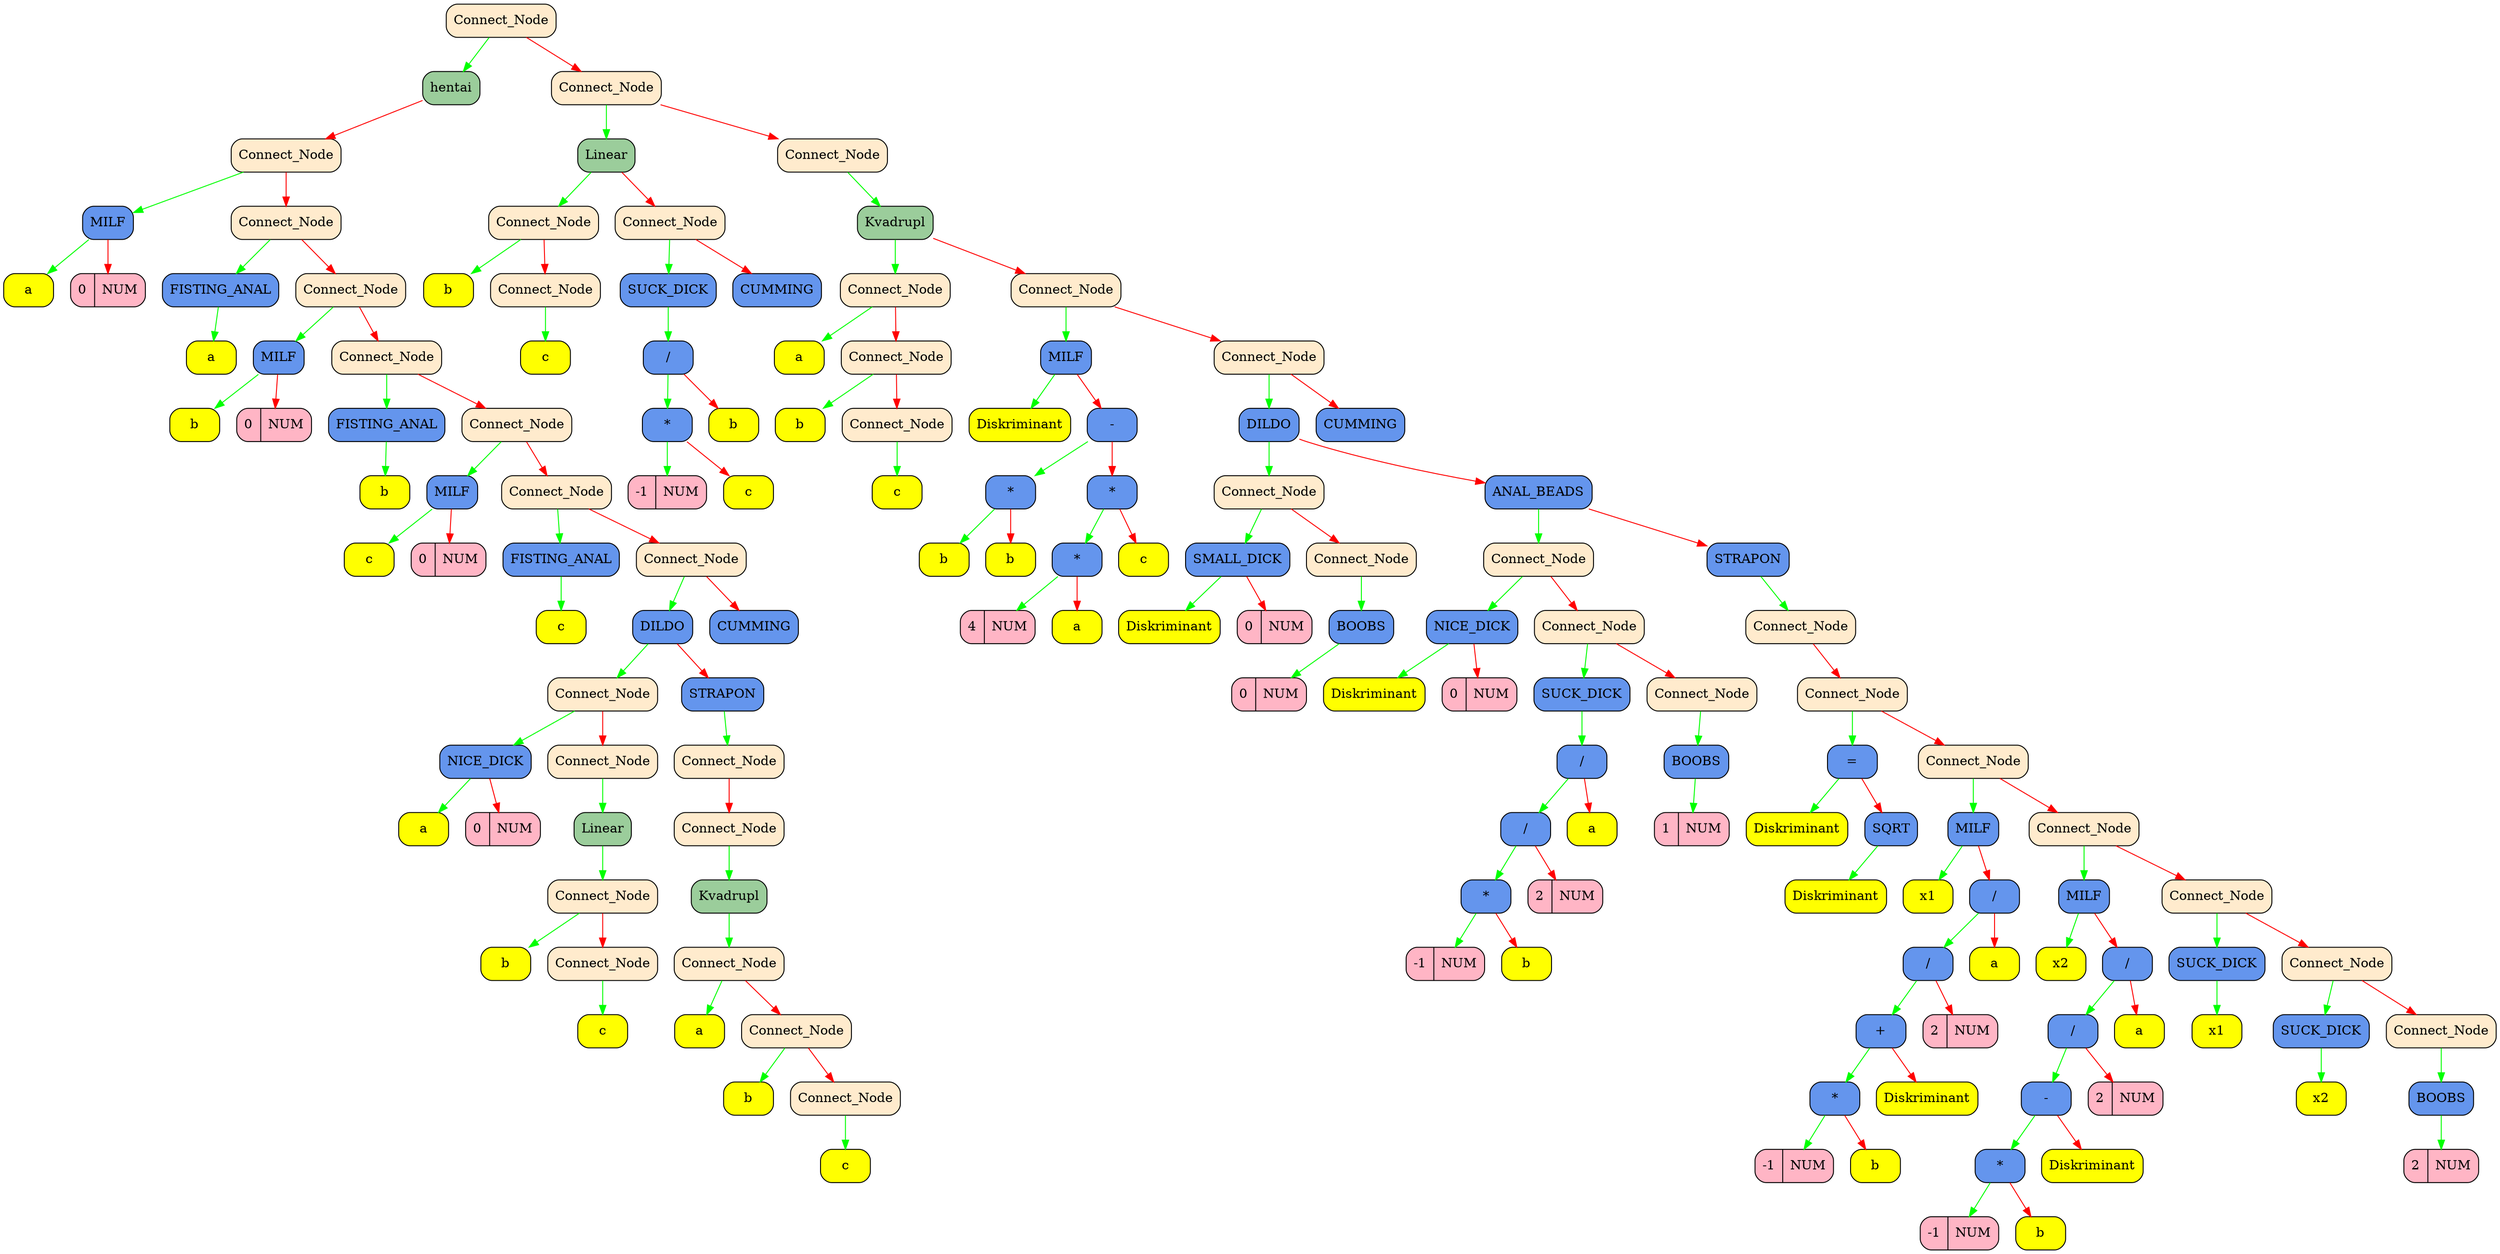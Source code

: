 digraph Tree
{
   rankdir = HR;
   node[fontsize=14];
   edge[color="black",fontcolor="blue",fontsize=12];
   "0x103208170"[shape = Mrecord, style = filled, fillcolor = "blanchedalmond",   label = " <value> Connect_Node"];
  "0x103208170" -> "0x103208140" [color = "green"];
  "0x103208170" -> "0x10320a2a0" [color = "red"];
   "0x103208140"[shape = Mrecord, style = filled, fillcolor = "darkseagreen3",   label = " <value> hentai"];
  "0x103208140" -> "0x1032080e0" [color = "red"];
   "0x1032080e0"[shape = Mrecord, style = filled, fillcolor = "blanchedalmond",   label = " <value> Connect_Node"];
  "0x1032080e0" -> "0x1032080b0" [color = "green"];
  "0x1032080e0" -> "0x103209700" [color = "red"];
   "0x1032080b0"[shape = Mrecord, style = filled, fillcolor = "cornflowerblue",   label = " <value> MILF"];
  "0x1032080b0" -> "0x103208050" [color = "green"];
  "0x1032080b0" -> "0x103207ff0" [color = "red"];
   "0x103208050"[shape = Mrecord, style = filled, fillcolor = "yellow",   label = " <value> a"];
   "0x103207ff0"[shape = Mrecord, style = filled, fillcolor = "pink1",   label = " <value> 0 | NUM  "];
   "0x103209700"[shape = Mrecord, style = filled, fillcolor = "blanchedalmond",   label = " <value> Connect_Node"];
  "0x103209700" -> "0x1032096d0" [color = "green"];
  "0x103209700" -> "0x103209610" [color = "red"];
   "0x1032096d0"[shape = Mrecord, style = filled, fillcolor = "cornflowerblue",   label = " <value> FISTING_ANAL"];
  "0x1032096d0" -> "0x103209670" [color = "green"];
   "0x103209670"[shape = Mrecord, style = filled, fillcolor = "yellow",   label = " <value> a"];
   "0x103209610"[shape = Mrecord, style = filled, fillcolor = "blanchedalmond",   label = " <value> Connect_Node"];
  "0x103209610" -> "0x1032095e0" [color = "green"];
  "0x103209610" -> "0x1032094f0" [color = "red"];
   "0x1032095e0"[shape = Mrecord, style = filled, fillcolor = "cornflowerblue",   label = " <value> MILF"];
  "0x1032095e0" -> "0x103209580" [color = "green"];
  "0x1032095e0" -> "0x103209520" [color = "red"];
   "0x103209580"[shape = Mrecord, style = filled, fillcolor = "yellow",   label = " <value> b"];
   "0x103209520"[shape = Mrecord, style = filled, fillcolor = "pink1",   label = " <value> 0 | NUM  "];
   "0x1032094f0"[shape = Mrecord, style = filled, fillcolor = "blanchedalmond",   label = " <value> Connect_Node"];
  "0x1032094f0" -> "0x1032094c0" [color = "green"];
  "0x1032094f0" -> "0x103209400" [color = "red"];
   "0x1032094c0"[shape = Mrecord, style = filled, fillcolor = "cornflowerblue",   label = " <value> FISTING_ANAL"];
  "0x1032094c0" -> "0x103209460" [color = "green"];
   "0x103209460"[shape = Mrecord, style = filled, fillcolor = "yellow",   label = " <value> b"];
   "0x103209400"[shape = Mrecord, style = filled, fillcolor = "blanchedalmond",   label = " <value> Connect_Node"];
  "0x103209400" -> "0x1032093d0" [color = "green"];
  "0x103209400" -> "0x1032092e0" [color = "red"];
   "0x1032093d0"[shape = Mrecord, style = filled, fillcolor = "cornflowerblue",   label = " <value> MILF"];
  "0x1032093d0" -> "0x103209370" [color = "green"];
  "0x1032093d0" -> "0x103209310" [color = "red"];
   "0x103209370"[shape = Mrecord, style = filled, fillcolor = "yellow",   label = " <value> c"];
   "0x103209310"[shape = Mrecord, style = filled, fillcolor = "pink1",   label = " <value> 0 | NUM  "];
   "0x1032092e0"[shape = Mrecord, style = filled, fillcolor = "blanchedalmond",   label = " <value> Connect_Node"];
  "0x1032092e0" -> "0x1032092b0" [color = "green"];
  "0x1032092e0" -> "0x1032091f0" [color = "red"];
   "0x1032092b0"[shape = Mrecord, style = filled, fillcolor = "cornflowerblue",   label = " <value> FISTING_ANAL"];
  "0x1032092b0" -> "0x103209250" [color = "green"];
   "0x103209250"[shape = Mrecord, style = filled, fillcolor = "yellow",   label = " <value> c"];
   "0x1032091f0"[shape = Mrecord, style = filled, fillcolor = "blanchedalmond",   label = " <value> Connect_Node"];
  "0x1032091f0" -> "0x1032091c0" [color = "green"];
  "0x1032091f0" -> "0x103208bc0" [color = "red"];
   "0x1032091c0"[shape = Mrecord, style = filled, fillcolor = "cornflowerblue",   label = " <value> DILDO"];
  "0x1032091c0" -> "0x103209160" [color = "green"];
  "0x1032091c0" -> "0x103208e90" [color = "red"];
   "0x103209160"[shape = Mrecord, style = filled, fillcolor = "blanchedalmond",   label = " <value> Connect_Node"];
  "0x103209160" -> "0x103209130" [color = "green"];
  "0x103209160" -> "0x103209040" [color = "red"];
   "0x103209130"[shape = Mrecord, style = filled, fillcolor = "cornflowerblue",   label = " <value> NICE_DICK"];
  "0x103209130" -> "0x1032090d0" [color = "green"];
  "0x103209130" -> "0x103209070" [color = "red"];
   "0x1032090d0"[shape = Mrecord, style = filled, fillcolor = "yellow",   label = " <value> a"];
   "0x103209070"[shape = Mrecord, style = filled, fillcolor = "pink1",   label = " <value> 0 | NUM  "];
   "0x103209040"[shape = Mrecord, style = filled, fillcolor = "blanchedalmond",   label = " <value> Connect_Node"];
  "0x103209040" -> "0x103209010" [color = "green"];
   "0x103209010"[shape = Mrecord, style = filled, fillcolor = "darkseagreen3",   label = " <value> Linear"];
  "0x103209010" -> "0x103208fb0" [color = "green"];
   "0x103208fb0"[shape = Mrecord, style = filled, fillcolor = "blanchedalmond",   label = " <value> Connect_Node"];
  "0x103208fb0" -> "0x103208f80" [color = "green"];
  "0x103208fb0" -> "0x103208f20" [color = "red"];
   "0x103208f80"[shape = Mrecord, style = filled, fillcolor = "yellow",   label = " <value> b"];
   "0x103208f20"[shape = Mrecord, style = filled, fillcolor = "blanchedalmond",   label = " <value> Connect_Node"];
  "0x103208f20" -> "0x103208ef0" [color = "green"];
   "0x103208ef0"[shape = Mrecord, style = filled, fillcolor = "yellow",   label = " <value> c"];
   "0x103208e90"[shape = Mrecord, style = filled, fillcolor = "cornflowerblue",   label = " <value> STRAPON"];
  "0x103208e90" -> "0x103208e30" [color = "green"];
   "0x103208e30"[shape = Mrecord, style = filled, fillcolor = "blanchedalmond",   label = " <value> Connect_Node"];
  "0x103208e30" -> "0x103208e00" [color = "red"];
   "0x103208e00"[shape = Mrecord, style = filled, fillcolor = "blanchedalmond",   label = " <value> Connect_Node"];
  "0x103208e00" -> "0x103208dd0" [color = "green"];
   "0x103208dd0"[shape = Mrecord, style = filled, fillcolor = "darkseagreen3",   label = " <value> Kvadrupl"];
  "0x103208dd0" -> "0x103208d70" [color = "green"];
   "0x103208d70"[shape = Mrecord, style = filled, fillcolor = "blanchedalmond",   label = " <value> Connect_Node"];
  "0x103208d70" -> "0x103208d40" [color = "green"];
  "0x103208d70" -> "0x103208ce0" [color = "red"];
   "0x103208d40"[shape = Mrecord, style = filled, fillcolor = "yellow",   label = " <value> a"];
   "0x103208ce0"[shape = Mrecord, style = filled, fillcolor = "blanchedalmond",   label = " <value> Connect_Node"];
  "0x103208ce0" -> "0x103208cb0" [color = "green"];
  "0x103208ce0" -> "0x103208c50" [color = "red"];
   "0x103208cb0"[shape = Mrecord, style = filled, fillcolor = "yellow",   label = " <value> b"];
   "0x103208c50"[shape = Mrecord, style = filled, fillcolor = "blanchedalmond",   label = " <value> Connect_Node"];
  "0x103208c50" -> "0x103208c20" [color = "green"];
   "0x103208c20"[shape = Mrecord, style = filled, fillcolor = "yellow",   label = " <value> c"];
   "0x103208bc0"[shape = Mrecord, style = filled, fillcolor = "cornflowerblue",   label = " <value> CUMMING"];
   "0x10320a2a0"[shape = Mrecord, style = filled, fillcolor = "blanchedalmond",   label = " <value> Connect_Node"];
  "0x10320a2a0" -> "0x10320a270" [color = "green"];
  "0x10320a2a0" -> "0x103209e50" [color = "red"];
   "0x10320a270"[shape = Mrecord, style = filled, fillcolor = "darkseagreen3",   label = " <value> Linear"];
  "0x10320a270" -> "0x10320a210" [color = "green"];
  "0x10320a270" -> "0x10320a0f0" [color = "red"];
   "0x10320a210"[shape = Mrecord, style = filled, fillcolor = "blanchedalmond",   label = " <value> Connect_Node"];
  "0x10320a210" -> "0x10320a1e0" [color = "green"];
  "0x10320a210" -> "0x10320a180" [color = "red"];
   "0x10320a1e0"[shape = Mrecord, style = filled, fillcolor = "yellow",   label = " <value> b"];
   "0x10320a180"[shape = Mrecord, style = filled, fillcolor = "blanchedalmond",   label = " <value> Connect_Node"];
  "0x10320a180" -> "0x10320a150" [color = "green"];
   "0x10320a150"[shape = Mrecord, style = filled, fillcolor = "yellow",   label = " <value> c"];
   "0x10320a0f0"[shape = Mrecord, style = filled, fillcolor = "blanchedalmond",   label = " <value> Connect_Node"];
  "0x10320a0f0" -> "0x10320a0c0" [color = "green"];
  "0x10320a0f0" -> "0x103209eb0" [color = "red"];
   "0x10320a0c0"[shape = Mrecord, style = filled, fillcolor = "cornflowerblue",   label = " <value> SUCK_DICK"];
  "0x10320a0c0" -> "0x10320a060" [color = "green"];
   "0x10320a060"[shape = Mrecord, style = filled, fillcolor = "cornflowerblue",   label = " <value> /"];
  "0x10320a060" -> "0x10320a000" [color = "green"];
  "0x10320a060" -> "0x103209f10" [color = "red"];
   "0x10320a000"[shape = Mrecord, style = filled, fillcolor = "cornflowerblue",   label = " <value> *"];
  "0x10320a000" -> "0x103209fa0" [color = "green"];
  "0x10320a000" -> "0x103209f70" [color = "red"];
   "0x103209fa0"[shape = Mrecord, style = filled, fillcolor = "pink1",   label = " <value> -1 | NUM  "];
   "0x103209f70"[shape = Mrecord, style = filled, fillcolor = "yellow",   label = " <value> c"];
   "0x103209f10"[shape = Mrecord, style = filled, fillcolor = "yellow",   label = " <value> b"];
   "0x103209eb0"[shape = Mrecord, style = filled, fillcolor = "cornflowerblue",   label = " <value> CUMMING"];
   "0x103209e50"[shape = Mrecord, style = filled, fillcolor = "blanchedalmond",   label = " <value> Connect_Node"];
  "0x103209e50" -> "0x103209e20" [color = "green"];
   "0x103209e20"[shape = Mrecord, style = filled, fillcolor = "darkseagreen3",   label = " <value> Kvadrupl"];
  "0x103209e20" -> "0x103209dc0" [color = "green"];
  "0x103209e20" -> "0x103209c10" [color = "red"];
   "0x103209dc0"[shape = Mrecord, style = filled, fillcolor = "blanchedalmond",   label = " <value> Connect_Node"];
  "0x103209dc0" -> "0x103209d90" [color = "green"];
  "0x103209dc0" -> "0x103209d30" [color = "red"];
   "0x103209d90"[shape = Mrecord, style = filled, fillcolor = "yellow",   label = " <value> a"];
   "0x103209d30"[shape = Mrecord, style = filled, fillcolor = "blanchedalmond",   label = " <value> Connect_Node"];
  "0x103209d30" -> "0x103209d00" [color = "green"];
  "0x103209d30" -> "0x103209ca0" [color = "red"];
   "0x103209d00"[shape = Mrecord, style = filled, fillcolor = "yellow",   label = " <value> b"];
   "0x103209ca0"[shape = Mrecord, style = filled, fillcolor = "blanchedalmond",   label = " <value> Connect_Node"];
  "0x103209ca0" -> "0x103209c70" [color = "green"];
   "0x103209c70"[shape = Mrecord, style = filled, fillcolor = "yellow",   label = " <value> c"];
   "0x103209c10"[shape = Mrecord, style = filled, fillcolor = "blanchedalmond",   label = " <value> Connect_Node"];
  "0x103209c10" -> "0x103209be0" [color = "green"];
  "0x103209c10" -> "0x1032097f0" [color = "red"];
   "0x103209be0"[shape = Mrecord, style = filled, fillcolor = "cornflowerblue",   label = " <value> MILF"];
  "0x103209be0" -> "0x103209b80" [color = "green"];
  "0x103209be0" -> "0x103209b20" [color = "red"];
   "0x103209b80"[shape = Mrecord, style = filled, fillcolor = "yellow",   label = " <value> Diskriminant"];
   "0x103209b20"[shape = Mrecord, style = filled, fillcolor = "cornflowerblue",   label = " <value> -"];
  "0x103209b20" -> "0x103209ac0" [color = "green"];
  "0x103209b20" -> "0x1032099a0" [color = "red"];
   "0x103209ac0"[shape = Mrecord, style = filled, fillcolor = "cornflowerblue",   label = " <value> *"];
  "0x103209ac0" -> "0x103209a60" [color = "green"];
  "0x103209ac0" -> "0x103209a00" [color = "red"];
   "0x103209a60"[shape = Mrecord, style = filled, fillcolor = "yellow",   label = " <value> b"];
   "0x103209a00"[shape = Mrecord, style = filled, fillcolor = "yellow",   label = " <value> b"];
   "0x1032099a0"[shape = Mrecord, style = filled, fillcolor = "cornflowerblue",   label = " <value> *"];
  "0x1032099a0" -> "0x103209940" [color = "green"];
  "0x1032099a0" -> "0x103209850" [color = "red"];
   "0x103209940"[shape = Mrecord, style = filled, fillcolor = "cornflowerblue",   label = " <value> *"];
  "0x103209940" -> "0x1032098e0" [color = "green"];
  "0x103209940" -> "0x1032098b0" [color = "red"];
   "0x1032098e0"[shape = Mrecord, style = filled, fillcolor = "pink1",   label = " <value> 4 | NUM  "];
   "0x1032098b0"[shape = Mrecord, style = filled, fillcolor = "yellow",   label = " <value> a"];
   "0x103209850"[shape = Mrecord, style = filled, fillcolor = "yellow",   label = " <value> c"];
   "0x1032097f0"[shape = Mrecord, style = filled, fillcolor = "blanchedalmond",   label = " <value> Connect_Node"];
  "0x1032097f0" -> "0x1032097c0" [color = "green"];
  "0x1032097f0" -> "0x10320b230" [color = "red"];
   "0x1032097c0"[shape = Mrecord, style = filled, fillcolor = "cornflowerblue",   label = " <value> DILDO"];
  "0x1032097c0" -> "0x103209760" [color = "green"];
  "0x1032097c0" -> "0x10320acc0" [color = "red"];
   "0x103209760"[shape = Mrecord, style = filled, fillcolor = "blanchedalmond",   label = " <value> Connect_Node"];
  "0x103209760" -> "0x103209730" [color = "green"];
  "0x103209760" -> "0x10320ad80" [color = "red"];
   "0x103209730"[shape = Mrecord, style = filled, fillcolor = "cornflowerblue",   label = " <value> SMALL_DICK"];
  "0x103209730" -> "0x10320ae10" [color = "green"];
  "0x103209730" -> "0x10320adb0" [color = "red"];
   "0x10320ae10"[shape = Mrecord, style = filled, fillcolor = "yellow",   label = " <value> Diskriminant"];
   "0x10320adb0"[shape = Mrecord, style = filled, fillcolor = "pink1",   label = " <value> 0 | NUM  "];
   "0x10320ad80"[shape = Mrecord, style = filled, fillcolor = "blanchedalmond",   label = " <value> Connect_Node"];
  "0x10320ad80" -> "0x10320ad50" [color = "green"];
   "0x10320ad50"[shape = Mrecord, style = filled, fillcolor = "cornflowerblue",   label = " <value> BOOBS"];
  "0x10320ad50" -> "0x10320acf0" [color = "green"];
   "0x10320acf0"[shape = Mrecord, style = filled, fillcolor = "pink1",   label = " <value> 0 | NUM  "];
   "0x10320acc0"[shape = Mrecord, style = filled, fillcolor = "cornflowerblue",   label = " <value> ANAL_BEADS"];
  "0x10320acc0" -> "0x10320ac60" [color = "green"];
  "0x10320acc0" -> "0x10320a7b0" [color = "red"];
   "0x10320ac60"[shape = Mrecord, style = filled, fillcolor = "blanchedalmond",   label = " <value> Connect_Node"];
  "0x10320ac60" -> "0x10320ac30" [color = "green"];
  "0x10320ac60" -> "0x10320ab40" [color = "red"];
   "0x10320ac30"[shape = Mrecord, style = filled, fillcolor = "cornflowerblue",   label = " <value> NICE_DICK"];
  "0x10320ac30" -> "0x10320abd0" [color = "green"];
  "0x10320ac30" -> "0x10320ab70" [color = "red"];
   "0x10320abd0"[shape = Mrecord, style = filled, fillcolor = "yellow",   label = " <value> Diskriminant"];
   "0x10320ab70"[shape = Mrecord, style = filled, fillcolor = "pink1",   label = " <value> 0 | NUM  "];
   "0x10320ab40"[shape = Mrecord, style = filled, fillcolor = "blanchedalmond",   label = " <value> Connect_Node"];
  "0x10320ab40" -> "0x10320ab10" [color = "green"];
  "0x10320ab40" -> "0x10320a870" [color = "red"];
   "0x10320ab10"[shape = Mrecord, style = filled, fillcolor = "cornflowerblue",   label = " <value> SUCK_DICK"];
  "0x10320ab10" -> "0x10320aab0" [color = "green"];
   "0x10320aab0"[shape = Mrecord, style = filled, fillcolor = "cornflowerblue",   label = " <value> /"];
  "0x10320aab0" -> "0x10320aa50" [color = "green"];
  "0x10320aab0" -> "0x10320a8d0" [color = "red"];
   "0x10320aa50"[shape = Mrecord, style = filled, fillcolor = "cornflowerblue",   label = " <value> /"];
  "0x10320aa50" -> "0x10320a9f0" [color = "green"];
  "0x10320aa50" -> "0x10320a900" [color = "red"];
   "0x10320a9f0"[shape = Mrecord, style = filled, fillcolor = "cornflowerblue",   label = " <value> *"];
  "0x10320a9f0" -> "0x10320a990" [color = "green"];
  "0x10320a9f0" -> "0x10320a960" [color = "red"];
   "0x10320a990"[shape = Mrecord, style = filled, fillcolor = "pink1",   label = " <value> -1 | NUM  "];
   "0x10320a960"[shape = Mrecord, style = filled, fillcolor = "yellow",   label = " <value> b"];
   "0x10320a900"[shape = Mrecord, style = filled, fillcolor = "pink1",   label = " <value> 2 | NUM  "];
   "0x10320a8d0"[shape = Mrecord, style = filled, fillcolor = "yellow",   label = " <value> a"];
   "0x10320a870"[shape = Mrecord, style = filled, fillcolor = "blanchedalmond",   label = " <value> Connect_Node"];
  "0x10320a870" -> "0x10320a840" [color = "green"];
   "0x10320a840"[shape = Mrecord, style = filled, fillcolor = "cornflowerblue",   label = " <value> BOOBS"];
  "0x10320a840" -> "0x10320a7e0" [color = "green"];
   "0x10320a7e0"[shape = Mrecord, style = filled, fillcolor = "pink1",   label = " <value> 1 | NUM  "];
   "0x10320a7b0"[shape = Mrecord, style = filled, fillcolor = "cornflowerblue",   label = " <value> STRAPON"];
  "0x10320a7b0" -> "0x10320a750" [color = "green"];
   "0x10320a750"[shape = Mrecord, style = filled, fillcolor = "blanchedalmond",   label = " <value> Connect_Node"];
  "0x10320a750" -> "0x10320a720" [color = "red"];
   "0x10320a720"[shape = Mrecord, style = filled, fillcolor = "blanchedalmond",   label = " <value> Connect_Node"];
  "0x10320a720" -> "0x10320a6f0" [color = "green"];
  "0x10320a720" -> "0x10320a570" [color = "red"];
   "0x10320a6f0"[shape = Mrecord, style = filled, fillcolor = "cornflowerblue",   label = " <value> ="];
  "0x10320a6f0" -> "0x10320a690" [color = "green"];
  "0x10320a6f0" -> "0x10320a630" [color = "red"];
   "0x10320a690"[shape = Mrecord, style = filled, fillcolor = "yellow",   label = " <value> Diskriminant"];
   "0x10320a630"[shape = Mrecord, style = filled, fillcolor = "cornflowerblue",   label = " <value> SQRT"];
  "0x10320a630" -> "0x10320a5d0" [color = "green"];
   "0x10320a5d0"[shape = Mrecord, style = filled, fillcolor = "yellow",   label = " <value> Diskriminant"];
   "0x10320a570"[shape = Mrecord, style = filled, fillcolor = "blanchedalmond",   label = " <value> Connect_Node"];
  "0x10320a570" -> "0x10320a540" [color = "green"];
  "0x10320a570" -> "0x10320b8c0" [color = "red"];
   "0x10320a540"[shape = Mrecord, style = filled, fillcolor = "cornflowerblue",   label = " <value> MILF"];
  "0x10320a540" -> "0x10320a4e0" [color = "green"];
  "0x10320a540" -> "0x10320a480" [color = "red"];
   "0x10320a4e0"[shape = Mrecord, style = filled, fillcolor = "yellow",   label = " <value> x1"];
   "0x10320a480"[shape = Mrecord, style = filled, fillcolor = "cornflowerblue",   label = " <value> /"];
  "0x10320a480" -> "0x10320a420" [color = "green"];
  "0x10320a480" -> "0x10320b920" [color = "red"];
   "0x10320a420"[shape = Mrecord, style = filled, fillcolor = "cornflowerblue",   label = " <value> /"];
  "0x10320a420" -> "0x10320a3c0" [color = "green"];
  "0x10320a420" -> "0x10320b950" [color = "red"];
   "0x10320a3c0"[shape = Mrecord, style = filled, fillcolor = "cornflowerblue",   label = " <value> +"];
  "0x10320a3c0" -> "0x10320a360" [color = "green"];
  "0x10320a3c0" -> "0x10320b9b0" [color = "red"];
   "0x10320a360"[shape = Mrecord, style = filled, fillcolor = "cornflowerblue",   label = " <value> *"];
  "0x10320a360" -> "0x10320a300" [color = "green"];
  "0x10320a360" -> "0x10320a2d0" [color = "red"];
   "0x10320a300"[shape = Mrecord, style = filled, fillcolor = "pink1",   label = " <value> -1 | NUM  "];
   "0x10320a2d0"[shape = Mrecord, style = filled, fillcolor = "yellow",   label = " <value> b"];
   "0x10320b9b0"[shape = Mrecord, style = filled, fillcolor = "yellow",   label = " <value> Diskriminant"];
   "0x10320b950"[shape = Mrecord, style = filled, fillcolor = "pink1",   label = " <value> 2 | NUM  "];
   "0x10320b920"[shape = Mrecord, style = filled, fillcolor = "yellow",   label = " <value> a"];
   "0x10320b8c0"[shape = Mrecord, style = filled, fillcolor = "blanchedalmond",   label = " <value> Connect_Node"];
  "0x10320b8c0" -> "0x10320b890" [color = "green"];
  "0x10320b8c0" -> "0x10320b4d0" [color = "red"];
   "0x10320b890"[shape = Mrecord, style = filled, fillcolor = "cornflowerblue",   label = " <value> MILF"];
  "0x10320b890" -> "0x10320b830" [color = "green"];
  "0x10320b890" -> "0x10320b7d0" [color = "red"];
   "0x10320b830"[shape = Mrecord, style = filled, fillcolor = "yellow",   label = " <value> x2"];
   "0x10320b7d0"[shape = Mrecord, style = filled, fillcolor = "cornflowerblue",   label = " <value> /"];
  "0x10320b7d0" -> "0x10320b770" [color = "green"];
  "0x10320b7d0" -> "0x10320b530" [color = "red"];
   "0x10320b770"[shape = Mrecord, style = filled, fillcolor = "cornflowerblue",   label = " <value> /"];
  "0x10320b770" -> "0x10320b710" [color = "green"];
  "0x10320b770" -> "0x10320b560" [color = "red"];
   "0x10320b710"[shape = Mrecord, style = filled, fillcolor = "cornflowerblue",   label = " <value> -"];
  "0x10320b710" -> "0x10320b6b0" [color = "green"];
  "0x10320b710" -> "0x10320b5c0" [color = "red"];
   "0x10320b6b0"[shape = Mrecord, style = filled, fillcolor = "cornflowerblue",   label = " <value> *"];
  "0x10320b6b0" -> "0x10320b650" [color = "green"];
  "0x10320b6b0" -> "0x10320b620" [color = "red"];
   "0x10320b650"[shape = Mrecord, style = filled, fillcolor = "pink1",   label = " <value> -1 | NUM  "];
   "0x10320b620"[shape = Mrecord, style = filled, fillcolor = "yellow",   label = " <value> b"];
   "0x10320b5c0"[shape = Mrecord, style = filled, fillcolor = "yellow",   label = " <value> Diskriminant"];
   "0x10320b560"[shape = Mrecord, style = filled, fillcolor = "pink1",   label = " <value> 2 | NUM  "];
   "0x10320b530"[shape = Mrecord, style = filled, fillcolor = "yellow",   label = " <value> a"];
   "0x10320b4d0"[shape = Mrecord, style = filled, fillcolor = "blanchedalmond",   label = " <value> Connect_Node"];
  "0x10320b4d0" -> "0x10320b4a0" [color = "green"];
  "0x10320b4d0" -> "0x10320b3e0" [color = "red"];
   "0x10320b4a0"[shape = Mrecord, style = filled, fillcolor = "cornflowerblue",   label = " <value> SUCK_DICK"];
  "0x10320b4a0" -> "0x10320b440" [color = "green"];
   "0x10320b440"[shape = Mrecord, style = filled, fillcolor = "yellow",   label = " <value> x1"];
   "0x10320b3e0"[shape = Mrecord, style = filled, fillcolor = "blanchedalmond",   label = " <value> Connect_Node"];
  "0x10320b3e0" -> "0x10320b3b0" [color = "green"];
  "0x10320b3e0" -> "0x10320b2f0" [color = "red"];
   "0x10320b3b0"[shape = Mrecord, style = filled, fillcolor = "cornflowerblue",   label = " <value> SUCK_DICK"];
  "0x10320b3b0" -> "0x10320b350" [color = "green"];
   "0x10320b350"[shape = Mrecord, style = filled, fillcolor = "yellow",   label = " <value> x2"];
   "0x10320b2f0"[shape = Mrecord, style = filled, fillcolor = "blanchedalmond",   label = " <value> Connect_Node"];
  "0x10320b2f0" -> "0x10320b2c0" [color = "green"];
   "0x10320b2c0"[shape = Mrecord, style = filled, fillcolor = "cornflowerblue",   label = " <value> BOOBS"];
  "0x10320b2c0" -> "0x10320b260" [color = "green"];
   "0x10320b260"[shape = Mrecord, style = filled, fillcolor = "pink1",   label = " <value> 2 | NUM  "];
   "0x10320b230"[shape = Mrecord, style = filled, fillcolor = "cornflowerblue",   label = " <value> CUMMING"];
}